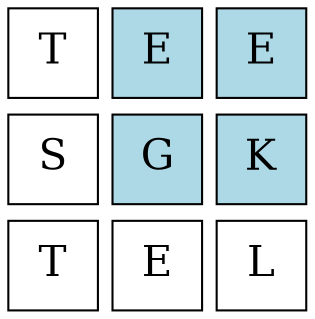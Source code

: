 digraph Matrix {
    rankdir=TB;
    size="8,5";
    nodesep=0.1;  
    ranksep=0.1;  
    node [shape=square, width=0.6, height=0.6, fontsize=20, margin=0.05];
    

    node00 [label="T"];
    node01 [label="E", style=filled, fillcolor=lightblue];
    node02 [label="E", style=filled, fillcolor=lightblue];
    
    node10 [label="S"];
    node11 [label="G", style=filled, fillcolor=lightblue];
    node12 [label="K", style=filled, fillcolor=lightblue];
    
    node20 [label="T"];
    node21 [label="E"];
    node22 [label="L"];
    
   
    edge [style=invis];
    
    {rank=same; node00 -> node01 -> node02;}
    {rank=same; node10 -> node11 -> node12;}
    {rank=same; node20 -> node21 -> node22;}
    
    node00 -> node10 -> node20;
    node01 -> node11 -> node21;
    node02 -> node12 -> node22;
}